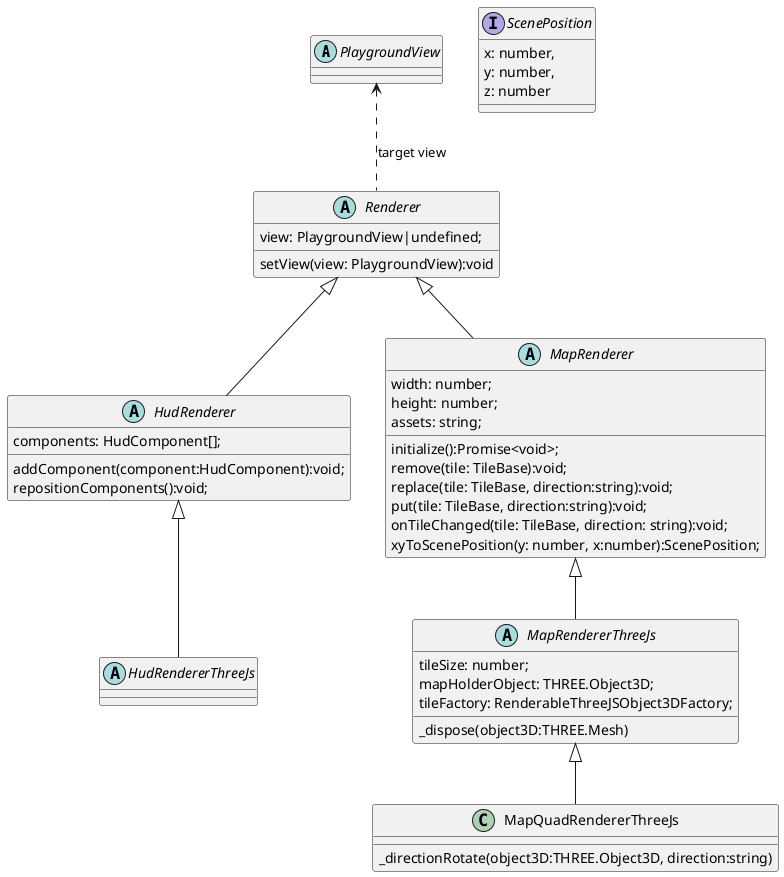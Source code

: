 @startuml



abstract class PlaygroundView {  }


abstract class Renderer {
  view: PlaygroundView|undefined;
  {method} setView(view: PlaygroundView):void
}

abstract class HudRenderer {
  components: HudComponent[];
  {method} addComponent(component:HudComponent):void;
  {method} repositionComponents():void;
}

abstract class HudRendererThreeJs {}

abstract class MapRenderer {
  {field} width: number;
  {field} height: number;
  {field} assets: string;

  {method} initialize():Promise<void>;
  {method} remove(tile: TileBase):void;
  {method} replace(tile: TileBase, direction:string):void;
  {method} put(tile: TileBase, direction:string):void;
  {method} onTileChanged(tile: TileBase, direction: string):void;
  {method} xyToScenePosition(y: number, x:number):ScenePosition;
}

abstract class MapRendererThreeJs {
  tileSize: number;
  mapHolderObject: THREE.Object3D;
  tileFactory: RenderableThreeJSObject3DFactory;

  {method} _dispose(object3D:THREE.Mesh)
}

class MapQuadRendererThreeJs {
  {method} _directionRotate(object3D:THREE.Object3D, direction:string)
}

interface ScenePosition {
  x: number,
  y: number,
  z: number
}

PlaygroundView <.. Renderer : target view

Renderer <|-- MapRenderer
Renderer <|-- HudRenderer
HudRenderer <|-- HudRendererThreeJs
MapRenderer <|-- MapRendererThreeJs
MapRendererThreeJs <|-- MapQuadRendererThreeJs
@enduml